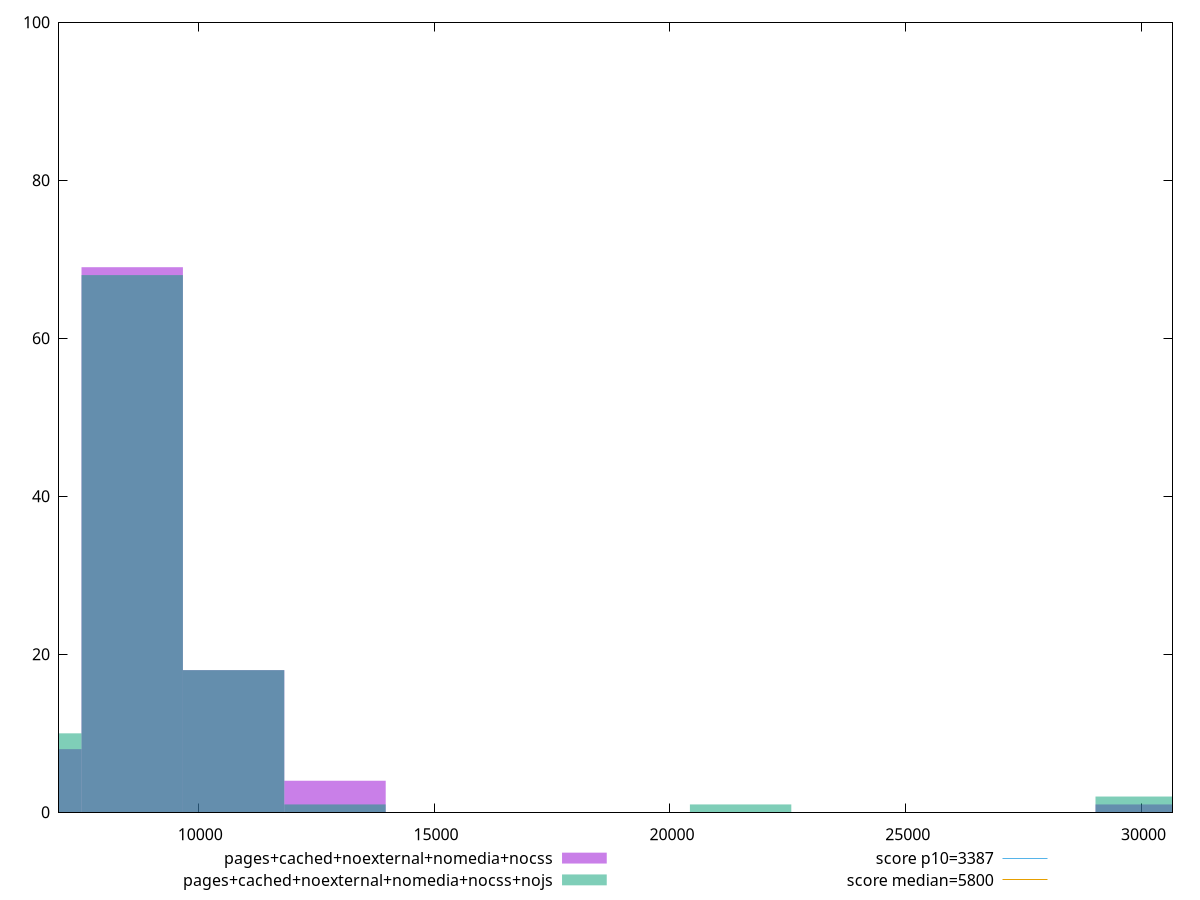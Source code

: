 reset

$pagesCachedNoexternalNomediaNocss <<EOF
8599.20712425075 69
10749.008905313438 18
6449.405343188062 8
12898.810686376124 4
30097.224934877624 1
EOF

$pagesCachedNoexternalNomediaNocssNojs <<EOF
8599.20712425075 68
30097.224934877624 2
6449.405343188062 10
10749.008905313438 18
21498.017810626876 1
12898.810686376124 1
EOF

set key outside below
set boxwidth 2149.8017810626875
set xrange [7047.12538098366:30654.661021671847]
set yrange [0:100]
set trange [0:100]
set style fill transparent solid 0.5 noborder

set parametric
set terminal svg size 640, 500 enhanced background rgb 'white'
set output "reprap/speed-index/comparison/histogram/4_vs_5.svg"

plot $pagesCachedNoexternalNomediaNocss title "pages+cached+noexternal+nomedia+nocss" with boxes, \
     $pagesCachedNoexternalNomediaNocssNojs title "pages+cached+noexternal+nomedia+nocss+nojs" with boxes, \
     3387,t title "score p10=3387", \
     5800,t title "score median=5800"

reset
